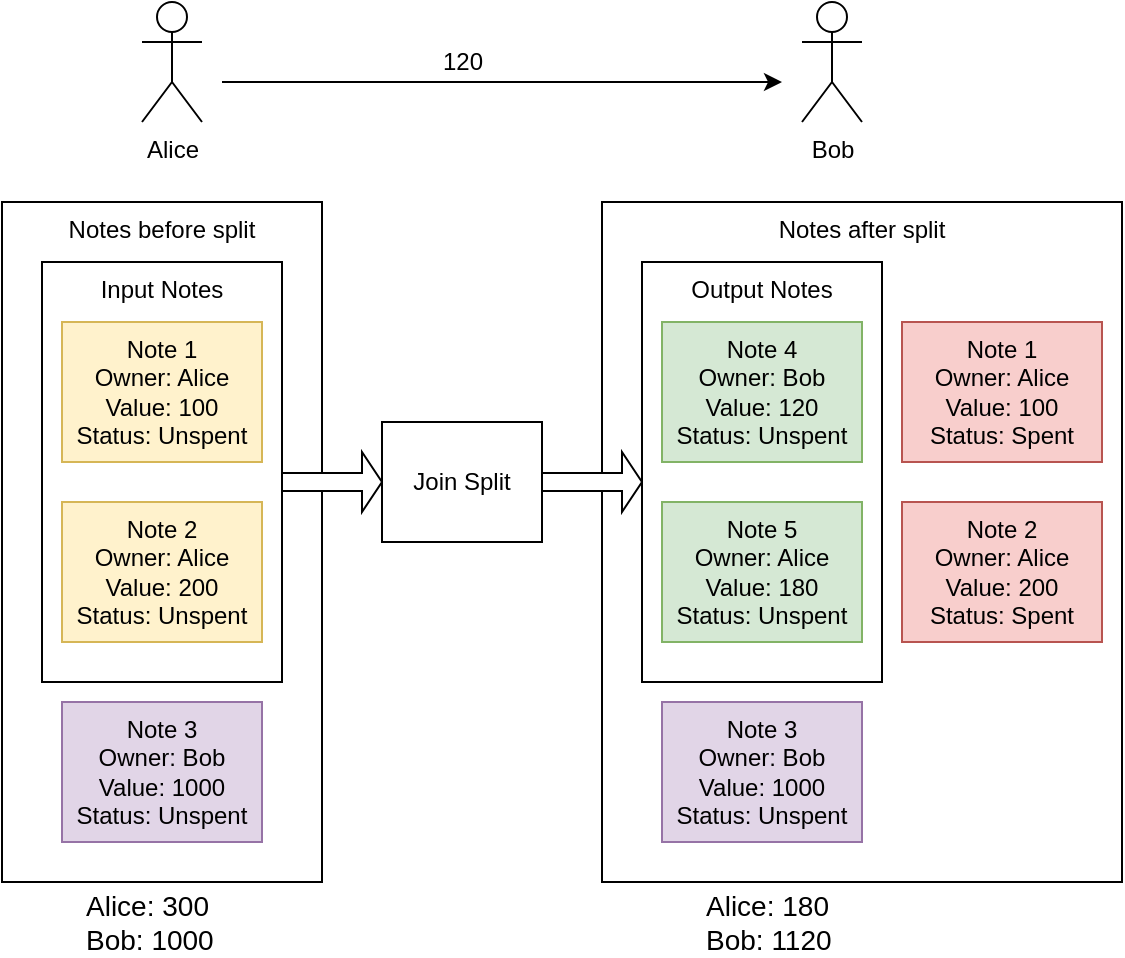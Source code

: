 <mxfile version="13.8.0" type="device"><diagram id="y0JwWpqGePxwM3RexV1Y" name="Page-1"><mxGraphModel dx="951" dy="926" grid="1" gridSize="10" guides="1" tooltips="1" connect="1" arrows="1" fold="1" page="1" pageScale="1" pageWidth="827" pageHeight="1169" math="0" shadow="0"><root><mxCell id="0"/><mxCell id="1" parent="0"/><mxCell id="nAezTgrDNZ5VzzTMMAsA-30" value="Notes before split" style="rounded=0;whiteSpace=wrap;html=1;horizontal=1;verticalAlign=top;" vertex="1" parent="1"><mxGeometry x="90" y="100" width="160" height="340" as="geometry"/></mxCell><mxCell id="nAezTgrDNZ5VzzTMMAsA-27" value="Notes after split" style="rounded=0;whiteSpace=wrap;html=1;horizontal=1;verticalAlign=top;" vertex="1" parent="1"><mxGeometry x="390" y="100" width="260" height="340" as="geometry"/></mxCell><mxCell id="N0siK_OeRuq5mKbtgGFk-11" value="Output Notes" style="rounded=0;whiteSpace=wrap;html=1;horizontal=1;verticalAlign=top;" parent="1" vertex="1"><mxGeometry x="410" y="130" width="120" height="210" as="geometry"/></mxCell><mxCell id="N0siK_OeRuq5mKbtgGFk-9" value="Input Notes" style="rounded=0;whiteSpace=wrap;html=1;horizontal=1;verticalAlign=top;" parent="1" vertex="1"><mxGeometry x="110" y="130" width="120" height="210" as="geometry"/></mxCell><mxCell id="N0siK_OeRuq5mKbtgGFk-2" value="&lt;span&gt;Note 1&lt;/span&gt;&lt;br&gt;&lt;span&gt;Owner: Alice&lt;/span&gt;&lt;br&gt;&lt;span&gt;Value: 100&lt;/span&gt;&lt;br&gt;&lt;span&gt;Status: Unspent&lt;/span&gt;" style="rounded=0;whiteSpace=wrap;html=1;fillColor=#fff2cc;strokeColor=#d6b656;" parent="1" vertex="1"><mxGeometry x="120" y="160" width="100" height="70" as="geometry"/></mxCell><mxCell id="N0siK_OeRuq5mKbtgGFk-4" value="&lt;span&gt;Note 2&lt;/span&gt;&lt;br&gt;&lt;span&gt;Owner: Alice&lt;/span&gt;&lt;br&gt;&lt;span&gt;Value: 200&lt;/span&gt;&lt;br&gt;&lt;span&gt;Status: Unspent&lt;/span&gt;" style="rounded=0;whiteSpace=wrap;html=1;fillColor=#fff2cc;strokeColor=#d6b656;" parent="1" vertex="1"><mxGeometry x="120" y="250" width="100" height="70" as="geometry"/></mxCell><mxCell id="N0siK_OeRuq5mKbtgGFk-5" value="&lt;span&gt;Note 4&lt;/span&gt;&lt;br&gt;&lt;span&gt;Owner: Bob&lt;/span&gt;&lt;br&gt;&lt;span&gt;Value: 120&lt;/span&gt;&lt;br&gt;&lt;span&gt;Status: Unspent&lt;/span&gt;" style="rounded=0;whiteSpace=wrap;html=1;fillColor=#d5e8d4;strokeColor=#82b366;" parent="1" vertex="1"><mxGeometry x="420" y="160" width="100" height="70" as="geometry"/></mxCell><mxCell id="N0siK_OeRuq5mKbtgGFk-6" value="&lt;span&gt;Note 5&lt;/span&gt;&lt;br&gt;&lt;span&gt;Owner: Alice&lt;/span&gt;&lt;br&gt;&lt;span&gt;Value: 180&lt;/span&gt;&lt;br&gt;&lt;span&gt;Status: Unspent&lt;/span&gt;" style="rounded=0;whiteSpace=wrap;html=1;fillColor=#d5e8d4;strokeColor=#82b366;" parent="1" vertex="1"><mxGeometry x="420" y="250" width="100" height="70" as="geometry"/></mxCell><mxCell id="N0siK_OeRuq5mKbtgGFk-7" value="Join Split" style="rounded=0;whiteSpace=wrap;html=1;" parent="1" vertex="1"><mxGeometry x="280" y="210" width="80" height="60" as="geometry"/></mxCell><mxCell id="N0siK_OeRuq5mKbtgGFk-12" value="" style="shape=singleArrow;whiteSpace=wrap;html=1;" parent="1" vertex="1"><mxGeometry x="230" y="225" width="50" height="30" as="geometry"/></mxCell><mxCell id="N0siK_OeRuq5mKbtgGFk-13" value="" style="shape=singleArrow;whiteSpace=wrap;html=1;" parent="1" vertex="1"><mxGeometry x="360" y="225" width="50" height="30" as="geometry"/></mxCell><mxCell id="nAezTgrDNZ5VzzTMMAsA-25" value="&lt;span&gt;Note 1&lt;/span&gt;&lt;br&gt;&lt;span&gt;Owner: Alice&lt;/span&gt;&lt;br&gt;&lt;span&gt;Value: 100&lt;/span&gt;&lt;br&gt;&lt;span&gt;Status: Spent&lt;/span&gt;" style="rounded=0;whiteSpace=wrap;html=1;fillColor=#f8cecc;strokeColor=#b85450;" vertex="1" parent="1"><mxGeometry x="540" y="160" width="100" height="70" as="geometry"/></mxCell><mxCell id="nAezTgrDNZ5VzzTMMAsA-26" value="&lt;span&gt;Note 2&lt;/span&gt;&lt;br&gt;&lt;span&gt;Owner: Alice&lt;/span&gt;&lt;br&gt;&lt;span&gt;Value: 200&lt;/span&gt;&lt;br&gt;&lt;span&gt;Status: Spent&lt;/span&gt;" style="rounded=0;whiteSpace=wrap;html=1;fillColor=#f8cecc;strokeColor=#b85450;" vertex="1" parent="1"><mxGeometry x="540" y="250" width="100" height="70" as="geometry"/></mxCell><mxCell id="nAezTgrDNZ5VzzTMMAsA-28" style="edgeStyle=orthogonalEdgeStyle;rounded=0;orthogonalLoop=1;jettySize=auto;html=1;exitX=0.5;exitY=1;exitDx=0;exitDy=0;" edge="1" parent="1" source="nAezTgrDNZ5VzzTMMAsA-27" target="nAezTgrDNZ5VzzTMMAsA-27"><mxGeometry relative="1" as="geometry"/></mxCell><mxCell id="nAezTgrDNZ5VzzTMMAsA-29" style="edgeStyle=orthogonalEdgeStyle;rounded=0;orthogonalLoop=1;jettySize=auto;html=1;exitX=0.5;exitY=1;exitDx=0;exitDy=0;" edge="1" parent="1" source="nAezTgrDNZ5VzzTMMAsA-27" target="nAezTgrDNZ5VzzTMMAsA-27"><mxGeometry relative="1" as="geometry"/></mxCell><mxCell id="nAezTgrDNZ5VzzTMMAsA-31" value="&lt;span&gt;Note 3&lt;/span&gt;&lt;br&gt;&lt;span&gt;Owner: Bob&lt;/span&gt;&lt;br&gt;&lt;span&gt;Value: 1000&lt;/span&gt;&lt;br&gt;&lt;span&gt;Status: Unspent&lt;/span&gt;" style="rounded=0;whiteSpace=wrap;html=1;fillColor=#e1d5e7;strokeColor=#9673a6;" vertex="1" parent="1"><mxGeometry x="120" y="350" width="100" height="70" as="geometry"/></mxCell><mxCell id="nAezTgrDNZ5VzzTMMAsA-32" value="&lt;span&gt;Note 3&lt;/span&gt;&lt;br&gt;&lt;span&gt;Owner: Bob&lt;/span&gt;&lt;br&gt;&lt;span&gt;Value: 1000&lt;/span&gt;&lt;br&gt;&lt;span&gt;Status: Unspent&lt;/span&gt;" style="rounded=0;whiteSpace=wrap;html=1;fillColor=#e1d5e7;strokeColor=#9673a6;" vertex="1" parent="1"><mxGeometry x="420" y="350" width="100" height="70" as="geometry"/></mxCell><mxCell id="nAezTgrDNZ5VzzTMMAsA-41" value="Alice" style="shape=umlActor;verticalLabelPosition=bottom;verticalAlign=top;html=1;outlineConnect=0;" vertex="1" parent="1"><mxGeometry x="160" width="30" height="60" as="geometry"/></mxCell><mxCell id="nAezTgrDNZ5VzzTMMAsA-42" value="Bob" style="shape=umlActor;verticalLabelPosition=bottom;verticalAlign=top;html=1;outlineConnect=0;" vertex="1" parent="1"><mxGeometry x="490" width="30" height="60" as="geometry"/></mxCell><mxCell id="nAezTgrDNZ5VzzTMMAsA-44" value="" style="endArrow=classic;html=1;" edge="1" parent="1"><mxGeometry width="50" height="50" relative="1" as="geometry"><mxPoint x="200" y="40" as="sourcePoint"/><mxPoint x="480" y="40" as="targetPoint"/></mxGeometry></mxCell><mxCell id="nAezTgrDNZ5VzzTMMAsA-45" value="&lt;font style=&quot;font-size: 12px&quot;&gt;120&lt;/font&gt;" style="edgeLabel;html=1;align=center;verticalAlign=middle;resizable=0;points=[];" vertex="1" connectable="0" parent="nAezTgrDNZ5VzzTMMAsA-44"><mxGeometry x="0.329" y="2" relative="1" as="geometry"><mxPoint x="-66" y="-8" as="offset"/></mxGeometry></mxCell><mxCell id="nAezTgrDNZ5VzzTMMAsA-46" value="&lt;font style=&quot;font-size: 14px&quot;&gt;Alice: 300&lt;br&gt;Bob: 1000&lt;/font&gt;" style="text;html=1;strokeColor=none;fillColor=none;align=left;verticalAlign=middle;whiteSpace=wrap;rounded=0;" vertex="1" parent="1"><mxGeometry x="130" y="450" width="100" height="20" as="geometry"/></mxCell><mxCell id="nAezTgrDNZ5VzzTMMAsA-47" value="&lt;font style=&quot;font-size: 14px&quot;&gt;Alice: 180&lt;br&gt;Bob: 1120&lt;/font&gt;" style="text;html=1;strokeColor=none;fillColor=none;align=left;verticalAlign=middle;whiteSpace=wrap;rounded=0;" vertex="1" parent="1"><mxGeometry x="440" y="450" width="100" height="20" as="geometry"/></mxCell></root></mxGraphModel></diagram></mxfile>